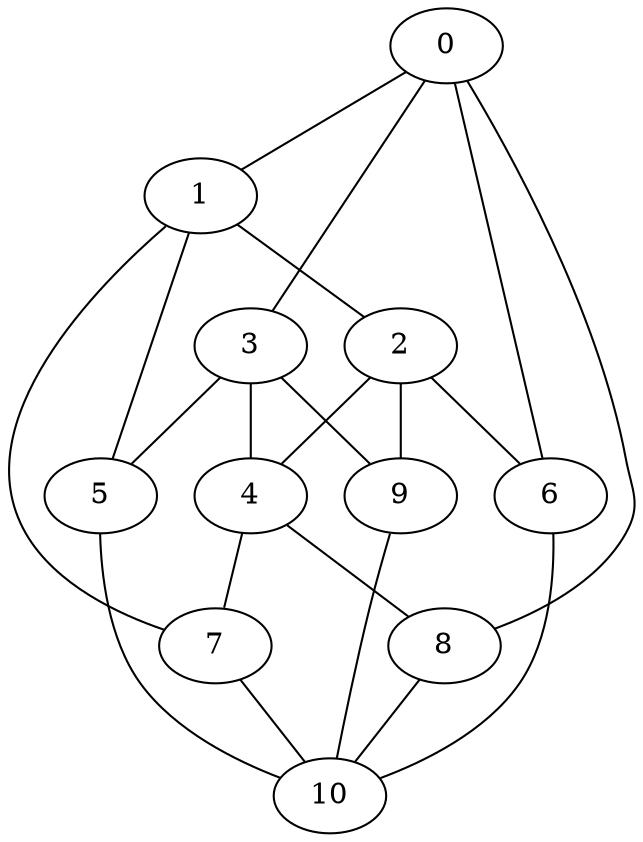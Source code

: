 graph G {
0;
1;
2;
3;
4;
5;
6;
7;
8;
9;
10;
0--1 ;
0--3 ;
0--6 ;
0--8 ;
1--2 ;
1--5 ;
1--7 ;
2--4 ;
2--6 ;
2--9 ;
3--4 ;
3--5 ;
3--9 ;
4--7 ;
4--8 ;
5--10 ;
6--10 ;
7--10 ;
8--10 ;
9--10 ;
}
